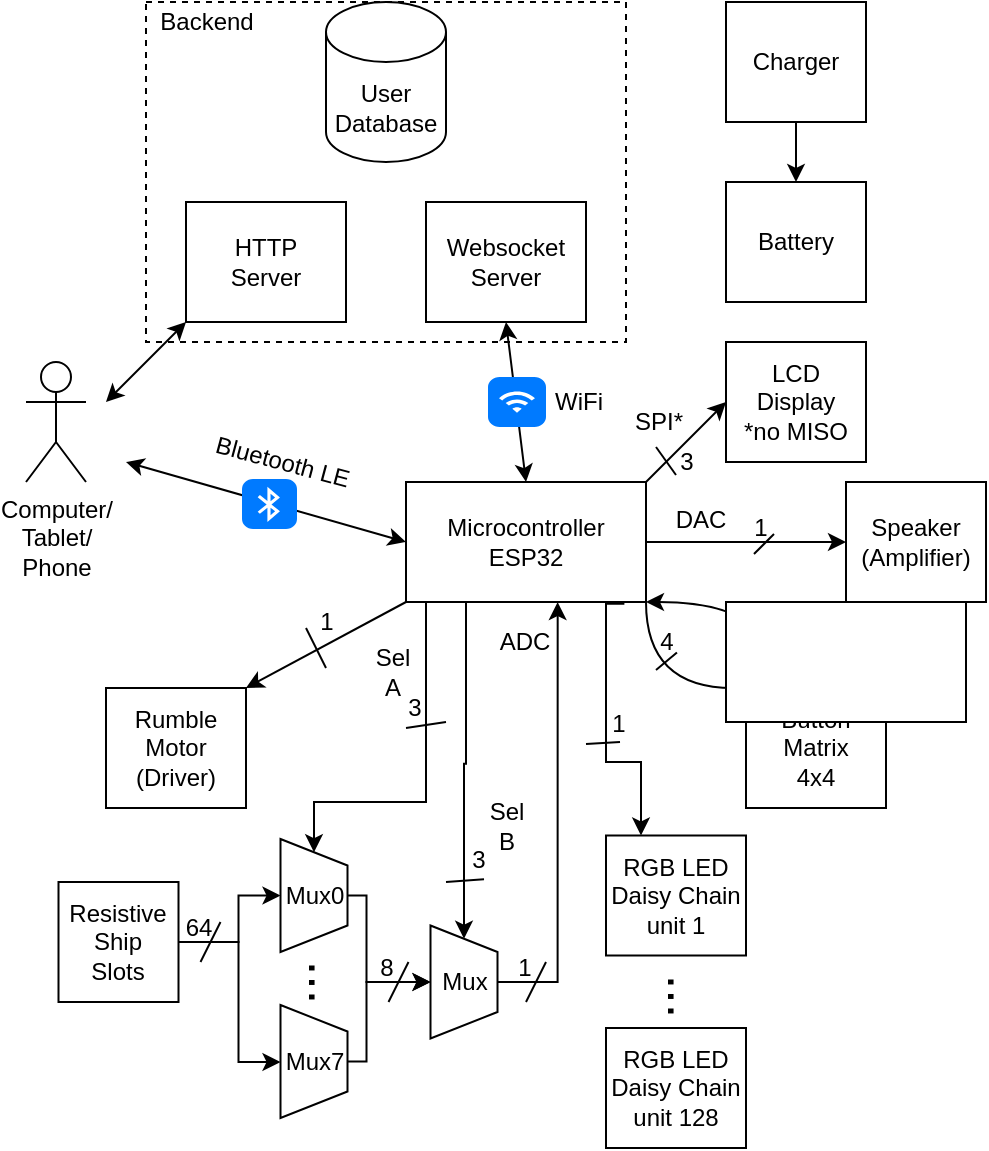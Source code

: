 <mxfile>
    <diagram id="3BK2tJYQGQzbuOX-Ig-m" name="Page-1">
        <mxGraphModel dx="795" dy="347" grid="1" gridSize="10" guides="1" tooltips="1" connect="1" arrows="1" fold="1" page="1" pageScale="1" pageWidth="850" pageHeight="1100" math="0" shadow="0">
            <root>
                <mxCell id="0"/>
                <mxCell id="1" parent="0"/>
                <mxCell id="91" style="edgeStyle=orthogonalEdgeStyle;rounded=0;jumpStyle=none;orthogonalLoop=1;jettySize=auto;html=1;exitX=0.25;exitY=1;exitDx=0;exitDy=0;startArrow=none;startFill=0;entryX=0;entryY=0.5;entryDx=0;entryDy=0;" parent="1" source="2" target="77" edge="1">
                    <mxGeometry relative="1" as="geometry">
                        <mxPoint x="260" y="480.0" as="targetPoint"/>
                    </mxGeometry>
                </mxCell>
                <mxCell id="96" style="edgeStyle=orthogonalEdgeStyle;rounded=0;jumpStyle=none;orthogonalLoop=1;jettySize=auto;html=1;exitX=0.25;exitY=1;exitDx=0;exitDy=0;entryX=0;entryY=0.5;entryDx=0;entryDy=0;startArrow=none;startFill=0;" parent="1" source="2" target="65" edge="1">
                    <mxGeometry relative="1" as="geometry">
                        <Array as="points">
                            <mxPoint x="240" y="320"/>
                            <mxPoint x="240" y="420"/>
                            <mxPoint x="184" y="420"/>
                        </Array>
                    </mxGeometry>
                </mxCell>
                <mxCell id="102" style="edgeStyle=orthogonalEdgeStyle;jumpStyle=none;orthogonalLoop=1;jettySize=auto;html=1;exitX=1;exitY=1;exitDx=0;exitDy=0;entryX=0;entryY=0;entryDx=0;entryDy=0;startArrow=none;startFill=0;curved=1;" parent="1" source="2" target="39" edge="1">
                    <mxGeometry relative="1" as="geometry">
                        <Array as="points">
                            <mxPoint x="350" y="363"/>
                        </Array>
                    </mxGeometry>
                </mxCell>
                <mxCell id="106" style="edgeStyle=orthogonalEdgeStyle;jumpStyle=none;orthogonalLoop=1;jettySize=auto;html=1;exitX=0.91;exitY=1.014;exitDx=0;exitDy=0;entryX=0.25;entryY=0;entryDx=0;entryDy=0;startArrow=none;startFill=0;rounded=0;exitPerimeter=0;" parent="1" source="2" target="25" edge="1">
                    <mxGeometry relative="1" as="geometry">
                        <Array as="points">
                            <mxPoint x="330" y="321"/>
                            <mxPoint x="330" y="400"/>
                            <mxPoint x="348" y="400"/>
                        </Array>
                    </mxGeometry>
                </mxCell>
                <mxCell id="2" value="Microcontroller&lt;br&gt;ESP32" style="whiteSpace=wrap;html=1;" parent="1" vertex="1">
                    <mxGeometry x="230" y="260" width="120" height="60" as="geometry"/>
                </mxCell>
                <mxCell id="3" value="Websocket &lt;br&gt;Server" style="whiteSpace=wrap;html=1;" parent="1" vertex="1">
                    <mxGeometry x="240" y="120" width="80" height="60" as="geometry"/>
                </mxCell>
                <mxCell id="6" value="HTTP &lt;br&gt;Server" style="whiteSpace=wrap;html=1;" parent="1" vertex="1">
                    <mxGeometry x="120" y="120" width="80" height="60" as="geometry"/>
                </mxCell>
                <mxCell id="7" value="User&lt;br&gt;Database" style="shape=cylinder3;whiteSpace=wrap;html=1;boundedLbl=1;backgroundOutline=1;size=15;" parent="1" vertex="1">
                    <mxGeometry x="190" y="20" width="60" height="80" as="geometry"/>
                </mxCell>
                <mxCell id="8" value="Computer/&lt;br&gt;Tablet/&lt;br&gt;Phone" style="shape=umlActor;verticalLabelPosition=bottom;verticalAlign=top;html=1;outlineConnect=0;" parent="1" vertex="1">
                    <mxGeometry x="40" y="200" width="30" height="60" as="geometry"/>
                </mxCell>
                <mxCell id="9" value="" style="endArrow=classic;startArrow=classic;html=1;entryX=0;entryY=1;entryDx=0;entryDy=0;" parent="1" target="6" edge="1">
                    <mxGeometry width="50" height="50" relative="1" as="geometry">
                        <mxPoint x="80" y="220" as="sourcePoint"/>
                        <mxPoint x="320" y="110" as="targetPoint"/>
                    </mxGeometry>
                </mxCell>
                <mxCell id="10" value="" style="endArrow=classic;startArrow=classic;html=1;exitX=0;exitY=0.5;exitDx=0;exitDy=0;" parent="1" source="2" edge="1">
                    <mxGeometry width="50" height="50" relative="1" as="geometry">
                        <mxPoint x="260" y="253" as="sourcePoint"/>
                        <mxPoint x="90" y="250" as="targetPoint"/>
                    </mxGeometry>
                </mxCell>
                <mxCell id="11" value="Bluetooth LE" style="text;html=1;align=center;verticalAlign=middle;resizable=0;points=[];autosize=1;strokeColor=none;rotation=15;" parent="1" vertex="1">
                    <mxGeometry x="128" y="239.5" width="80" height="20" as="geometry"/>
                </mxCell>
                <mxCell id="12" value="" style="html=1;strokeWidth=1;shadow=0;dashed=0;shape=mxgraph.ios7.misc.bluetooth;fillColor=#007AFF;strokeColor=none;buttonText=;strokeColor2=#222222;fontColor=#222222;fontSize=8;verticalLabelPosition=bottom;verticalAlign=top;align=center;" parent="1" vertex="1">
                    <mxGeometry x="148" y="258.5" width="27.5" height="25" as="geometry"/>
                </mxCell>
                <mxCell id="16" value="" style="endArrow=classic;startArrow=classic;html=1;entryX=0.5;entryY=1;entryDx=0;entryDy=0;exitX=0.5;exitY=0;exitDx=0;exitDy=0;" parent="1" source="2" target="3" edge="1">
                    <mxGeometry width="50" height="50" relative="1" as="geometry">
                        <mxPoint x="280" y="230" as="sourcePoint"/>
                        <mxPoint x="330" y="180" as="targetPoint"/>
                    </mxGeometry>
                </mxCell>
                <mxCell id="17" value="" style="html=1;strokeWidth=1;shadow=0;dashed=0;shape=mxgraph.ios7.misc.wifi;fillColor=#007AFF;strokeColor=none;buttonText=;strokeColor2=#222222;fontColor=#222222;fontSize=8;verticalLabelPosition=bottom;verticalAlign=top;align=center;" parent="1" vertex="1">
                    <mxGeometry x="271" y="207.5" width="29" height="25" as="geometry"/>
                </mxCell>
                <mxCell id="18" value="WiFi" style="text;html=1;align=center;verticalAlign=middle;resizable=0;points=[];autosize=1;strokeColor=none;" parent="1" vertex="1">
                    <mxGeometry x="296" y="210" width="40" height="20" as="geometry"/>
                </mxCell>
                <mxCell id="20" value="" style="rounded=0;whiteSpace=wrap;html=1;fillColor=none;dashed=1;" parent="1" vertex="1">
                    <mxGeometry x="100" y="20" width="240" height="170" as="geometry"/>
                </mxCell>
                <mxCell id="21" value="Backend" style="text;html=1;align=center;verticalAlign=middle;resizable=0;points=[];autosize=1;strokeColor=none;" parent="1" vertex="1">
                    <mxGeometry x="100" y="20" width="60" height="20" as="geometry"/>
                </mxCell>
                <mxCell id="24" value="Rumble&lt;br&gt;Motor (Driver)" style="rounded=0;whiteSpace=wrap;html=1;" parent="1" vertex="1">
                    <mxGeometry x="80" y="363" width="70" height="60" as="geometry"/>
                </mxCell>
                <mxCell id="25" value="RGB LED&lt;br&gt;Daisy Chain&lt;br&gt;unit 1" style="rounded=0;whiteSpace=wrap;html=1;" parent="1" vertex="1">
                    <mxGeometry x="330" y="436.75" width="70" height="60" as="geometry"/>
                </mxCell>
                <mxCell id="119" value="" style="edgeStyle=orthogonalEdgeStyle;rounded=0;orthogonalLoop=1;jettySize=auto;html=1;strokeColor=#000000;" parent="1" source="27" target="116" edge="1">
                    <mxGeometry relative="1" as="geometry"/>
                </mxCell>
                <mxCell id="27" value="Charger" style="rounded=0;whiteSpace=wrap;html=1;" parent="1" vertex="1">
                    <mxGeometry x="390" y="20" width="70" height="60" as="geometry"/>
                </mxCell>
                <mxCell id="29" value="Speaker&lt;br&gt;(Amplifier)" style="rounded=0;whiteSpace=wrap;html=1;" parent="1" vertex="1">
                    <mxGeometry x="450" y="260" width="70" height="60" as="geometry"/>
                </mxCell>
                <mxCell id="34" value="SPI*" style="text;html=1;align=center;verticalAlign=middle;resizable=0;points=[];autosize=1;strokeColor=none;" parent="1" vertex="1">
                    <mxGeometry x="336" y="220" width="40" height="20" as="geometry"/>
                </mxCell>
                <mxCell id="38" value="DAC" style="text;html=1;align=center;verticalAlign=middle;resizable=0;points=[];autosize=1;strokeColor=none;" parent="1" vertex="1">
                    <mxGeometry x="357" y="269" width="40" height="20" as="geometry"/>
                </mxCell>
                <mxCell id="101" style="edgeStyle=orthogonalEdgeStyle;jumpStyle=none;orthogonalLoop=1;jettySize=auto;html=1;exitX=0.25;exitY=0;exitDx=0;exitDy=0;entryX=1;entryY=1;entryDx=0;entryDy=0;startArrow=none;startFill=0;curved=1;" parent="1" source="39" target="2" edge="1">
                    <mxGeometry relative="1" as="geometry">
                        <Array as="points">
                            <mxPoint x="417" y="320"/>
                        </Array>
                    </mxGeometry>
                </mxCell>
                <mxCell id="39" value="Button&lt;br&gt;Matrix&lt;br&gt;4x4" style="rounded=0;whiteSpace=wrap;html=1;" parent="1" vertex="1">
                    <mxGeometry x="400" y="363" width="70" height="60" as="geometry"/>
                </mxCell>
                <mxCell id="40" value="" style="endArrow=none;html=1;" parent="1" edge="1">
                    <mxGeometry width="50" height="50" relative="1" as="geometry">
                        <mxPoint x="190" y="353" as="sourcePoint"/>
                        <mxPoint x="180" y="333" as="targetPoint"/>
                    </mxGeometry>
                </mxCell>
                <mxCell id="41" value="1" style="text;html=1;align=center;verticalAlign=middle;resizable=0;points=[];autosize=1;strokeColor=none;" parent="1" vertex="1">
                    <mxGeometry x="180" y="320" width="20" height="20" as="geometry"/>
                </mxCell>
                <mxCell id="43" value="" style="endArrow=none;html=1;entryX=1.024;entryY=1.063;entryDx=0;entryDy=0;entryPerimeter=0;" parent="1" edge="1">
                    <mxGeometry width="50" height="50" relative="1" as="geometry">
                        <mxPoint x="355" y="354" as="sourcePoint"/>
                        <mxPoint x="365.48" y="345.26" as="targetPoint"/>
                    </mxGeometry>
                </mxCell>
                <mxCell id="44" value="4" style="text;html=1;align=center;verticalAlign=middle;resizable=0;points=[];autosize=1;strokeColor=none;" parent="1" vertex="1">
                    <mxGeometry x="350" y="330" width="20" height="20" as="geometry"/>
                </mxCell>
                <mxCell id="46" value="" style="endArrow=classic;html=1;entryX=1;entryY=0;entryDx=0;entryDy=0;exitX=0;exitY=1;exitDx=0;exitDy=0;" parent="1" source="2" target="24" edge="1">
                    <mxGeometry width="50" height="50" relative="1" as="geometry">
                        <mxPoint x="280" y="300" as="sourcePoint"/>
                        <mxPoint x="330" y="250" as="targetPoint"/>
                    </mxGeometry>
                </mxCell>
                <mxCell id="52" value="LCD&lt;br&gt;Display&lt;br&gt;&lt;span&gt;*no MISO&lt;/span&gt;" style="rounded=0;whiteSpace=wrap;html=1;" parent="1" vertex="1">
                    <mxGeometry x="390" y="190" width="70" height="60" as="geometry"/>
                </mxCell>
                <mxCell id="55" value="" style="endArrow=classic;html=1;exitX=1;exitY=0.5;exitDx=0;exitDy=0;entryX=0;entryY=0.5;entryDx=0;entryDy=0;" parent="1" source="2" target="29" edge="1">
                    <mxGeometry width="50" height="50" relative="1" as="geometry">
                        <mxPoint x="420" y="300" as="sourcePoint"/>
                        <mxPoint x="470" y="250" as="targetPoint"/>
                    </mxGeometry>
                </mxCell>
                <mxCell id="56" value="" style="endArrow=classic;html=1;entryX=0;entryY=0.5;entryDx=0;entryDy=0;exitX=1;exitY=0;exitDx=0;exitDy=0;" parent="1" source="2" target="52" edge="1">
                    <mxGeometry width="50" height="50" relative="1" as="geometry">
                        <mxPoint x="440" y="380" as="sourcePoint"/>
                        <mxPoint x="490" y="330" as="targetPoint"/>
                    </mxGeometry>
                </mxCell>
                <mxCell id="60" value="" style="endArrow=none;html=1;" parent="1" edge="1">
                    <mxGeometry width="50" height="50" relative="1" as="geometry">
                        <mxPoint x="365" y="256.5" as="sourcePoint"/>
                        <mxPoint x="355" y="242.5" as="targetPoint"/>
                    </mxGeometry>
                </mxCell>
                <mxCell id="62" value="" style="endArrow=none;html=1;" parent="1" edge="1">
                    <mxGeometry width="50" height="50" relative="1" as="geometry">
                        <mxPoint x="404" y="296" as="sourcePoint"/>
                        <mxPoint x="414" y="286" as="targetPoint"/>
                    </mxGeometry>
                </mxCell>
                <mxCell id="63" value="1" style="text;html=1;align=center;verticalAlign=middle;resizable=0;points=[];autosize=1;strokeColor=none;" parent="1" vertex="1">
                    <mxGeometry x="397" y="273" width="20" height="20" as="geometry"/>
                </mxCell>
                <mxCell id="84" style="edgeStyle=orthogonalEdgeStyle;rounded=0;jumpStyle=none;orthogonalLoop=1;jettySize=auto;html=1;exitX=1;exitY=0.5;exitDx=0;exitDy=0;startArrow=none;startFill=0;entryX=0.5;entryY=1;entryDx=0;entryDy=0;" parent="1" source="64" target="65" edge="1">
                    <mxGeometry relative="1" as="geometry">
                        <mxPoint x="146.25" y="470" as="targetPoint"/>
                        <Array as="points">
                            <mxPoint x="146.25" y="490"/>
                            <mxPoint x="146.25" y="467"/>
                        </Array>
                    </mxGeometry>
                </mxCell>
                <mxCell id="85" style="edgeStyle=orthogonalEdgeStyle;rounded=0;jumpStyle=none;orthogonalLoop=1;jettySize=auto;html=1;exitX=1;exitY=0.5;exitDx=0;exitDy=0;startArrow=none;startFill=0;" parent="1" source="64" edge="1">
                    <mxGeometry relative="1" as="geometry">
                        <mxPoint x="167.25" y="550" as="targetPoint"/>
                        <Array as="points">
                            <mxPoint x="146.25" y="490"/>
                            <mxPoint x="146.25" y="550"/>
                        </Array>
                    </mxGeometry>
                </mxCell>
                <mxCell id="64" value="Resistive&lt;br&gt;Ship&lt;br&gt;Slots" style="rounded=0;whiteSpace=wrap;html=1;" parent="1" vertex="1">
                    <mxGeometry x="56.25" y="460" width="60" height="60" as="geometry"/>
                </mxCell>
                <mxCell id="80" style="edgeStyle=orthogonalEdgeStyle;rounded=0;jumpStyle=none;orthogonalLoop=1;jettySize=auto;html=1;exitX=0.5;exitY=0;exitDx=0;exitDy=0;startArrow=none;startFill=0;entryX=0.5;entryY=1;entryDx=0;entryDy=0;" parent="1" source="65" target="77" edge="1">
                    <mxGeometry relative="1" as="geometry">
                        <mxPoint x="230.25" y="490" as="targetPoint"/>
                        <Array as="points">
                            <mxPoint x="210.25" y="467"/>
                            <mxPoint x="210.25" y="510"/>
                        </Array>
                    </mxGeometry>
                </mxCell>
                <mxCell id="65" value="" style="shape=trapezoid;perimeter=trapezoidPerimeter;whiteSpace=wrap;html=1;fixedSize=1;rotation=90;size=13.25;" parent="1" vertex="1">
                    <mxGeometry x="155.75" y="450" width="56.5" height="33.5" as="geometry"/>
                </mxCell>
                <mxCell id="70" value="Mux0" style="text;html=1;align=center;verticalAlign=middle;resizable=0;points=[];autosize=1;strokeColor=none;" parent="1" vertex="1">
                    <mxGeometry x="164" y="456.75" width="40" height="20" as="geometry"/>
                </mxCell>
                <mxCell id="73" value="&lt;font style=&quot;font-size: 26px&quot;&gt;...&lt;/font&gt;" style="text;html=1;align=center;verticalAlign=middle;resizable=0;points=[];autosize=1;strokeColor=none;rotation=90;" parent="1" vertex="1">
                    <mxGeometry x="170.25" y="500" width="40" height="20" as="geometry"/>
                </mxCell>
                <mxCell id="81" style="edgeStyle=orthogonalEdgeStyle;rounded=0;jumpStyle=none;orthogonalLoop=1;jettySize=auto;html=1;exitX=0.5;exitY=0;exitDx=0;exitDy=0;entryX=0.5;entryY=1;entryDx=0;entryDy=0;startArrow=none;startFill=0;" parent="1" source="75" target="77" edge="1">
                    <mxGeometry relative="1" as="geometry">
                        <Array as="points">
                            <mxPoint x="210.25" y="550"/>
                            <mxPoint x="210.25" y="510"/>
                        </Array>
                    </mxGeometry>
                </mxCell>
                <mxCell id="75" value="" style="shape=trapezoid;perimeter=trapezoidPerimeter;whiteSpace=wrap;html=1;fixedSize=1;rotation=90;size=13.25;" parent="1" vertex="1">
                    <mxGeometry x="155.75" y="533" width="56.5" height="33.5" as="geometry"/>
                </mxCell>
                <mxCell id="76" value="Mux7" style="text;html=1;align=center;verticalAlign=middle;resizable=0;points=[];autosize=1;strokeColor=none;" parent="1" vertex="1">
                    <mxGeometry x="164.25" y="539.75" width="40" height="20" as="geometry"/>
                </mxCell>
                <mxCell id="88" style="edgeStyle=orthogonalEdgeStyle;rounded=0;jumpStyle=none;orthogonalLoop=1;jettySize=auto;html=1;exitX=0.5;exitY=0;exitDx=0;exitDy=0;entryX=0.632;entryY=1.001;entryDx=0;entryDy=0;startArrow=none;startFill=0;entryPerimeter=0;" parent="1" source="77" target="2" edge="1">
                    <mxGeometry relative="1" as="geometry"/>
                </mxCell>
                <mxCell id="77" value="" style="shape=trapezoid;perimeter=trapezoidPerimeter;whiteSpace=wrap;html=1;fixedSize=1;rotation=90;size=13.25;" parent="1" vertex="1">
                    <mxGeometry x="230.75" y="493.25" width="56.5" height="33.5" as="geometry"/>
                </mxCell>
                <mxCell id="78" value="Mux" style="text;html=1;align=center;verticalAlign=middle;resizable=0;points=[];autosize=1;strokeColor=none;" parent="1" vertex="1">
                    <mxGeometry x="239" y="500" width="40" height="20" as="geometry"/>
                </mxCell>
                <mxCell id="82" value="" style="endArrow=none;html=1;" parent="1" edge="1">
                    <mxGeometry width="50" height="50" relative="1" as="geometry">
                        <mxPoint x="221.25" y="520" as="sourcePoint"/>
                        <mxPoint x="231.25" y="500" as="targetPoint"/>
                    </mxGeometry>
                </mxCell>
                <mxCell id="83" value="8" style="text;html=1;align=center;verticalAlign=middle;resizable=0;points=[];autosize=1;strokeColor=none;" parent="1" vertex="1">
                    <mxGeometry x="210.25" y="493.25" width="20" height="20" as="geometry"/>
                </mxCell>
                <mxCell id="86" value="" style="endArrow=none;html=1;" parent="1" edge="1">
                    <mxGeometry width="50" height="50" relative="1" as="geometry">
                        <mxPoint x="127.25" y="500" as="sourcePoint"/>
                        <mxPoint x="137.25" y="480" as="targetPoint"/>
                    </mxGeometry>
                </mxCell>
                <mxCell id="87" value="64" style="text;html=1;align=center;verticalAlign=middle;resizable=0;points=[];autosize=1;strokeColor=none;" parent="1" vertex="1">
                    <mxGeometry x="111.25" y="473.25" width="30" height="20" as="geometry"/>
                </mxCell>
                <mxCell id="89" value="" style="endArrow=none;html=1;" parent="1" edge="1">
                    <mxGeometry width="50" height="50" relative="1" as="geometry">
                        <mxPoint x="290" y="520" as="sourcePoint"/>
                        <mxPoint x="300" y="500" as="targetPoint"/>
                    </mxGeometry>
                </mxCell>
                <mxCell id="90" value="1" style="text;html=1;align=center;verticalAlign=middle;resizable=0;points=[];autosize=1;strokeColor=none;" parent="1" vertex="1">
                    <mxGeometry x="279" y="493.25" width="20" height="20" as="geometry"/>
                </mxCell>
                <mxCell id="92" value="Sel&lt;br&gt;B" style="text;html=1;align=center;verticalAlign=middle;resizable=0;points=[];autosize=1;strokeColor=none;" parent="1" vertex="1">
                    <mxGeometry x="265" y="417" width="30" height="30" as="geometry"/>
                </mxCell>
                <mxCell id="93" value="" style="endArrow=none;html=1;entryX=0.65;entryY=0.983;entryDx=0;entryDy=0;entryPerimeter=0;" parent="1" target="95" edge="1">
                    <mxGeometry width="50" height="50" relative="1" as="geometry">
                        <mxPoint x="250" y="460" as="sourcePoint"/>
                        <mxPoint x="270" y="460" as="targetPoint"/>
                    </mxGeometry>
                </mxCell>
                <mxCell id="95" value="3" style="text;html=1;align=center;verticalAlign=middle;resizable=0;points=[];autosize=1;strokeColor=none;" parent="1" vertex="1">
                    <mxGeometry x="256" y="439" width="20" height="20" as="geometry"/>
                </mxCell>
                <mxCell id="97" value="Sel&lt;br&gt;A" style="text;html=1;align=center;verticalAlign=middle;resizable=0;points=[];autosize=1;strokeColor=none;" parent="1" vertex="1">
                    <mxGeometry x="208" y="340" width="30" height="30" as="geometry"/>
                </mxCell>
                <mxCell id="98" value="" style="endArrow=none;html=1;" parent="1" edge="1">
                    <mxGeometry width="50" height="50" relative="1" as="geometry">
                        <mxPoint x="230" y="383" as="sourcePoint"/>
                        <mxPoint x="250" y="380" as="targetPoint"/>
                    </mxGeometry>
                </mxCell>
                <mxCell id="99" value="3" style="text;html=1;align=center;verticalAlign=middle;resizable=0;points=[];autosize=1;strokeColor=none;" parent="1" vertex="1">
                    <mxGeometry x="224" y="363" width="20" height="20" as="geometry"/>
                </mxCell>
                <mxCell id="100" value="ADC" style="text;html=1;align=center;verticalAlign=middle;resizable=0;points=[];autosize=1;strokeColor=none;" parent="1" vertex="1">
                    <mxGeometry x="269" y="330" width="40" height="20" as="geometry"/>
                </mxCell>
                <mxCell id="103" value="" style="endArrow=none;html=1;" parent="1" edge="1">
                    <mxGeometry width="50" height="50" relative="1" as="geometry">
                        <mxPoint x="407" y="345" as="sourcePoint"/>
                        <mxPoint x="417" y="335" as="targetPoint"/>
                    </mxGeometry>
                </mxCell>
                <mxCell id="104" value="4" style="text;html=1;align=center;verticalAlign=middle;resizable=0;points=[];autosize=1;strokeColor=none;" parent="1" vertex="1">
                    <mxGeometry x="400" y="320" width="20" height="20" as="geometry"/>
                </mxCell>
                <mxCell id="105" value="3" style="text;html=1;align=center;verticalAlign=middle;resizable=0;points=[];autosize=1;strokeColor=none;" parent="1" vertex="1">
                    <mxGeometry x="360" y="240" width="20" height="20" as="geometry"/>
                </mxCell>
                <mxCell id="107" value="1" style="text;html=1;align=center;verticalAlign=middle;resizable=0;points=[];autosize=1;strokeColor=none;" parent="1" vertex="1">
                    <mxGeometry x="326" y="371" width="20" height="20" as="geometry"/>
                </mxCell>
                <mxCell id="108" value="" style="endArrow=none;html=1;" parent="1" edge="1">
                    <mxGeometry width="50" height="50" relative="1" as="geometry">
                        <mxPoint x="320" y="391" as="sourcePoint"/>
                        <mxPoint x="337" y="390" as="targetPoint"/>
                    </mxGeometry>
                </mxCell>
                <mxCell id="109" value="RGB LED&lt;br&gt;Daisy Chain&lt;br&gt;unit 128" style="rounded=0;whiteSpace=wrap;html=1;" parent="1" vertex="1">
                    <mxGeometry x="330" y="533" width="70" height="60" as="geometry"/>
                </mxCell>
                <mxCell id="116" value="Battery" style="rounded=0;whiteSpace=wrap;html=1;" parent="1" vertex="1">
                    <mxGeometry x="390" y="110" width="70" height="60" as="geometry"/>
                </mxCell>
                <mxCell id="120" value="&lt;font style=&quot;font-size: 26px&quot;&gt;...&lt;/font&gt;" style="text;html=1;align=center;verticalAlign=middle;resizable=0;points=[];autosize=1;strokeColor=none;rotation=90;" parent="1" vertex="1">
                    <mxGeometry x="350" y="506.75" width="40" height="20" as="geometry"/>
                </mxCell>
                <mxCell id="121" value="" style="whiteSpace=wrap;html=1;" parent="1" vertex="1">
                    <mxGeometry x="390" y="320" width="120" height="60" as="geometry"/>
                </mxCell>
                <mxCell id="122" value="" style="whiteSpace=wrap;html=1;" parent="1" vertex="1">
                    <mxGeometry x="390" y="320" width="120" height="60" as="geometry"/>
                </mxCell>
            </root>
        </mxGraphModel>
    </diagram>
</mxfile>